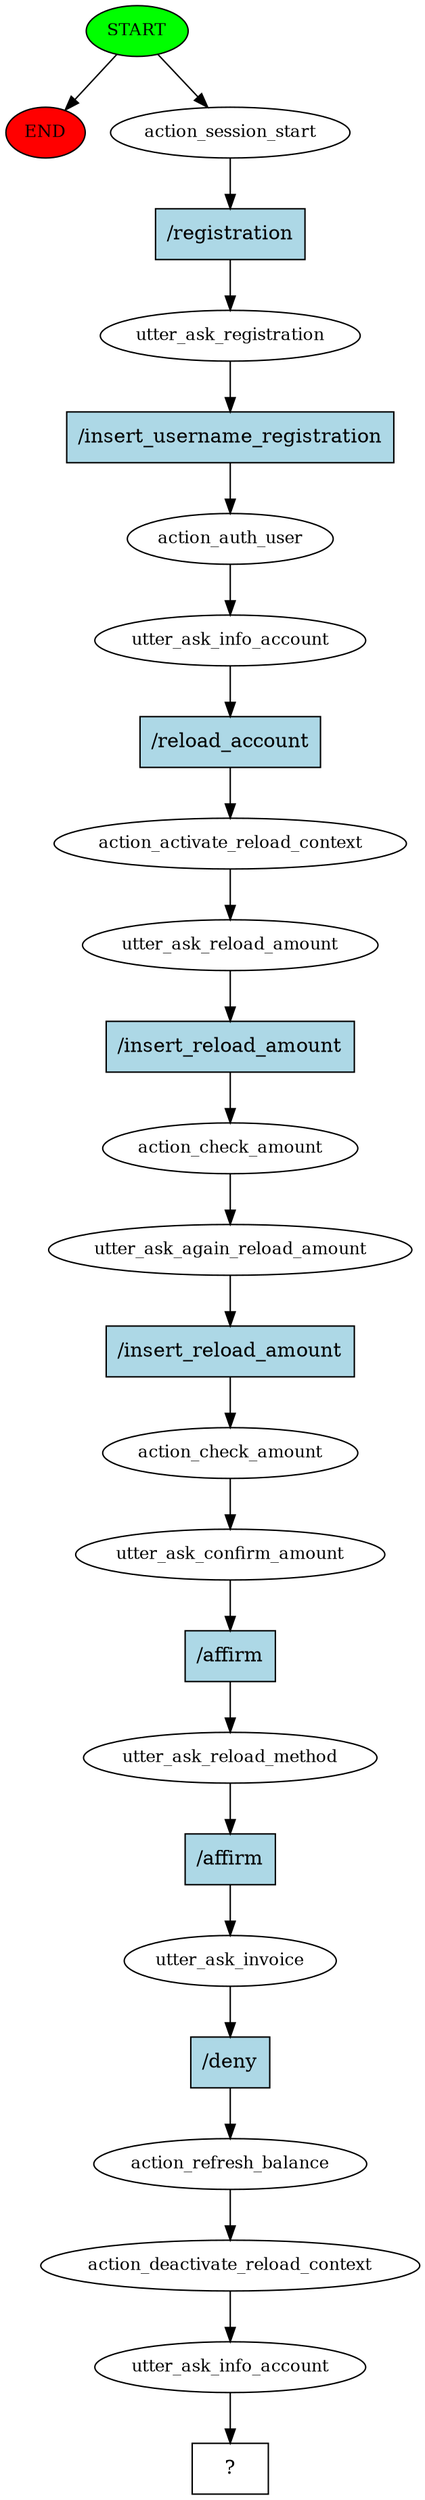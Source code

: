 digraph  {
0 [class="start active", fillcolor=green, fontsize=12, label=START, style=filled];
"-1" [class=end, fillcolor=red, fontsize=12, label=END, style=filled];
1 [class=active, fontsize=12, label=action_session_start];
2 [class=active, fontsize=12, label=utter_ask_registration];
3 [class=active, fontsize=12, label=action_auth_user];
4 [class=active, fontsize=12, label=utter_ask_info_account];
5 [class=active, fontsize=12, label=action_activate_reload_context];
6 [class=active, fontsize=12, label=utter_ask_reload_amount];
7 [class=active, fontsize=12, label=action_check_amount];
8 [class=active, fontsize=12, label=utter_ask_again_reload_amount];
9 [class=active, fontsize=12, label=action_check_amount];
10 [class=active, fontsize=12, label=utter_ask_confirm_amount];
11 [class=active, fontsize=12, label=utter_ask_reload_method];
12 [class=active, fontsize=12, label=utter_ask_invoice];
13 [class=active, fontsize=12, label=action_refresh_balance];
14 [class=active, fontsize=12, label=action_deactivate_reload_context];
15 [class=active, fontsize=12, label=utter_ask_info_account];
16 [class="intent dashed active", label="  ?  ", shape=rect];
17 [class="intent active", fillcolor=lightblue, label="/registration", shape=rect, style=filled];
18 [class="intent active", fillcolor=lightblue, label="/insert_username_registration", shape=rect, style=filled];
19 [class="intent active", fillcolor=lightblue, label="/reload_account", shape=rect, style=filled];
20 [class="intent active", fillcolor=lightblue, label="/insert_reload_amount", shape=rect, style=filled];
21 [class="intent active", fillcolor=lightblue, label="/insert_reload_amount", shape=rect, style=filled];
22 [class="intent active", fillcolor=lightblue, label="/affirm", shape=rect, style=filled];
23 [class="intent active", fillcolor=lightblue, label="/affirm", shape=rect, style=filled];
24 [class="intent active", fillcolor=lightblue, label="/deny", shape=rect, style=filled];
0 -> "-1"  [class="", key=NONE, label=""];
0 -> 1  [class=active, key=NONE, label=""];
1 -> 17  [class=active, key=0];
2 -> 18  [class=active, key=0];
3 -> 4  [class=active, key=NONE, label=""];
4 -> 19  [class=active, key=0];
5 -> 6  [class=active, key=NONE, label=""];
6 -> 20  [class=active, key=0];
7 -> 8  [class=active, key=NONE, label=""];
8 -> 21  [class=active, key=0];
9 -> 10  [class=active, key=NONE, label=""];
10 -> 22  [class=active, key=0];
11 -> 23  [class=active, key=0];
12 -> 24  [class=active, key=0];
13 -> 14  [class=active, key=NONE, label=""];
14 -> 15  [class=active, key=NONE, label=""];
15 -> 16  [class=active, key=NONE, label=""];
17 -> 2  [class=active, key=0];
18 -> 3  [class=active, key=0];
19 -> 5  [class=active, key=0];
20 -> 7  [class=active, key=0];
21 -> 9  [class=active, key=0];
22 -> 11  [class=active, key=0];
23 -> 12  [class=active, key=0];
24 -> 13  [class=active, key=0];
}
